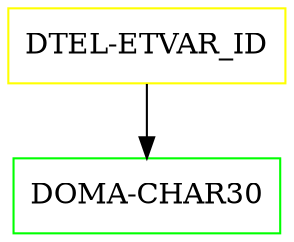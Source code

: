 digraph G {
  "DTEL-ETVAR_ID" [shape=box,color=yellow];
  "DOMA-CHAR30" [shape=box,color=green,URL="./DOMA_CHAR30.html"];
  "DTEL-ETVAR_ID" -> "DOMA-CHAR30";
}
